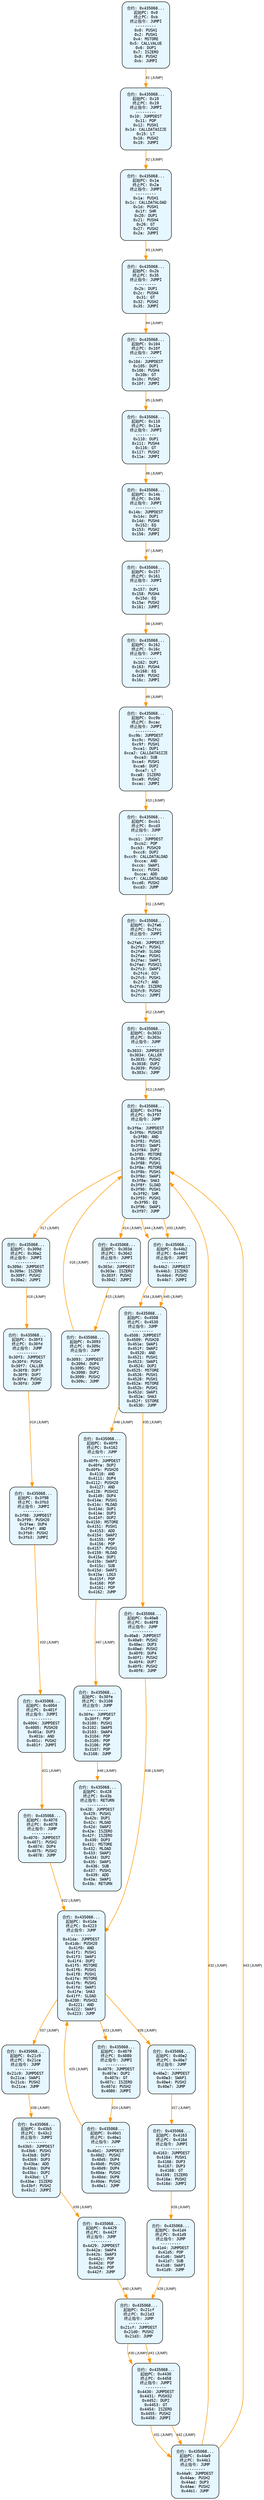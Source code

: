 digraph Contract_CFG {
    rankdir=TB;
    node [shape=box, style="filled, rounded", fontname="Monospace", fontsize=9, margin=0.15];
    edge [fontname="Arial", fontsize=8, penwidth=1.2];

    "block_0" [label="合约: 0x435068...
起始PC: 0x0
终止PC: 0xb
终止指令: JUMPI
---------
0x0: PUSH1
0x2: PUSH1
0x4: MSTORE
0x5: CALLVALUE
0x6: DUP1
0x7: ISZERO
0x8: PUSH2
0xb: JUMPI", fillcolor="#e6f7ff"];
    "block_10" [label="合约: 0x435068...
起始PC: 0x10
终止PC: 0x19
终止指令: JUMPI
---------
0x10: JUMPDEST
0x11: POP
0x12: PUSH1
0x14: CALLDATASIZE
0x15: LT
0x16: PUSH2
0x19: JUMPI", fillcolor="#e6f7ff"];
    "block_1a" [label="合约: 0x435068...
起始PC: 0x1a
终止PC: 0x2a
终止指令: JUMPI
---------
0x1a: PUSH1
0x1c: CALLDATALOAD
0x1d: PUSH1
0x1f: SHR
0x20: DUP1
0x21: PUSH4
0x26: GT
0x27: PUSH2
0x2a: JUMPI", fillcolor="#e6f7ff"];
    "block_2b" [label="合约: 0x435068...
起始PC: 0x2b
终止PC: 0x35
终止指令: JUMPI
---------
0x2b: DUP1
0x2c: PUSH4
0x31: GT
0x32: PUSH2
0x35: JUMPI", fillcolor="#e6f7ff"];
    "block_104" [label="合约: 0x435068...
起始PC: 0x104
终止PC: 0x10f
终止指令: JUMPI
---------
0x104: JUMPDEST
0x105: DUP1
0x106: PUSH4
0x10b: GT
0x10c: PUSH2
0x10f: JUMPI", fillcolor="#e6f7ff"];
    "block_110" [label="合约: 0x435068...
起始PC: 0x110
终止PC: 0x11a
终止指令: JUMPI
---------
0x110: DUP1
0x111: PUSH4
0x116: GT
0x117: PUSH2
0x11a: JUMPI", fillcolor="#e6f7ff"];
    "block_14b" [label="合约: 0x435068...
起始PC: 0x14b
终止PC: 0x156
终止指令: JUMPI
---------
0x14b: JUMPDEST
0x14c: DUP1
0x14d: PUSH4
0x152: EQ
0x153: PUSH2
0x156: JUMPI", fillcolor="#e6f7ff"];
    "block_157" [label="合约: 0x435068...
起始PC: 0x157
终止PC: 0x161
终止指令: JUMPI
---------
0x157: DUP1
0x158: PUSH4
0x15d: EQ
0x15e: PUSH2
0x161: JUMPI", fillcolor="#e6f7ff"];
    "block_162" [label="合约: 0x435068...
起始PC: 0x162
终止PC: 0x16c
终止指令: JUMPI
---------
0x162: DUP1
0x163: PUSH4
0x168: EQ
0x169: PUSH2
0x16c: JUMPI", fillcolor="#e6f7ff"];
    "block_c9b" [label="合约: 0x435068...
起始PC: 0xc9b
终止PC: 0xcac
终止指令: JUMPI
---------
0xc9b: JUMPDEST
0xc9c: PUSH2
0xc9f: PUSH1
0xca1: DUP1
0xca2: CALLDATASIZE
0xca3: SUB
0xca4: PUSH1
0xca6: DUP2
0xca7: LT
0xca8: ISZERO
0xca9: PUSH2
0xcac: JUMPI", fillcolor="#e6f7ff"];
    "block_cb1" [label="合约: 0x435068...
起始PC: 0xcb1
终止PC: 0xcd3
终止指令: JUMP
---------
0xcb1: JUMPDEST
0xcb2: POP
0xcb3: PUSH20
0xcc8: DUP2
0xcc9: CALLDATALOAD
0xcca: AND
0xccb: SWAP1
0xccc: PUSH1
0xcce: ADD
0xccf: CALLDATALOAD
0xcd0: PUSH2
0xcd3: JUMP", fillcolor="#e6f7ff"];
    "block_2fa6" [label="合约: 0x435068...
起始PC: 0x2fa6
终止PC: 0x2fcc
终止指令: JUMPI
---------
0x2fa6: JUMPDEST
0x2fa7: PUSH1
0x2fa9: SLOAD
0x2faa: PUSH1
0x2fac: SWAP1
0x2fad: PUSH21
0x2fc3: SWAP1
0x2fc4: DIV
0x2fc5: PUSH1
0x2fc7: AND
0x2fc8: ISZERO
0x2fc9: PUSH2
0x2fcc: JUMPI", fillcolor="#e6f7ff"];
    "block_3033" [label="合约: 0x435068...
起始PC: 0x3033
终止PC: 0x303c
终止指令: JUMP
---------
0x3033: JUMPDEST
0x3034: CALLER
0x3035: PUSH2
0x3038: DUP2
0x3039: PUSH2
0x303c: JUMP", fillcolor="#e6f7ff"];
    "block_3f6a" [label="合约: 0x435068...
起始PC: 0x3f6a
终止PC: 0x3f97
终止指令: JUMP
---------
0x3f6a: JUMPDEST
0x3f6b: PUSH20
0x3f80: AND
0x3f81: PUSH1
0x3f83: SWAP1
0x3f84: DUP2
0x3f85: MSTORE
0x3f86: PUSH1
0x3f88: PUSH1
0x3f8a: MSTORE
0x3f8b: PUSH1
0x3f8d: SWAP1
0x3f8e: SHA3
0x3f8f: SLOAD
0x3f90: PUSH1
0x3f92: SHR
0x3f93: PUSH1
0x3f95: EQ
0x3f96: SWAP1
0x3f97: JUMP", fillcolor="#e6f7ff"];
    "block_303d" [label="合约: 0x435068...
起始PC: 0x303d
终止PC: 0x3042
终止指令: JUMPI
---------
0x303d: JUMPDEST
0x303e: ISZERO
0x303f: PUSH2
0x3042: JUMPI", fillcolor="#e6f7ff"];
    "block_3093" [label="合约: 0x435068...
起始PC: 0x3093
终止PC: 0x309c
终止指令: JUMP
---------
0x3093: JUMPDEST
0x3094: DUP4
0x3095: PUSH2
0x3098: DUP2
0x3099: PUSH2
0x309c: JUMP", fillcolor="#e6f7ff"];
    "block_309d" [label="合约: 0x435068...
起始PC: 0x309d
终止PC: 0x30a2
终止指令: JUMPI
---------
0x309d: JUMPDEST
0x309e: ISZERO
0x309f: PUSH2
0x30a2: JUMPI", fillcolor="#e6f7ff"];
    "block_30f3" [label="合约: 0x435068...
起始PC: 0x30f3
终止PC: 0x30fd
终止指令: JUMP
---------
0x30f3: JUMPDEST
0x30f4: PUSH2
0x30f7: CALLER
0x30f8: DUP7
0x30f9: DUP7
0x30fa: PUSH2
0x30fd: JUMP", fillcolor="#e6f7ff"];
    "block_3f98" [label="合约: 0x435068...
起始PC: 0x3f98
终止PC: 0x3fb3
终止指令: JUMPI
---------
0x3f98: JUMPDEST
0x3f99: PUSH20
0x3fae: DUP4
0x3faf: AND
0x3fb0: PUSH2
0x3fb3: JUMPI", fillcolor="#e6f7ff"];
    "block_4004" [label="合约: 0x435068...
起始PC: 0x4004
终止PC: 0x401f
终止指令: JUMPI
---------
0x4004: JUMPDEST
0x4005: PUSH20
0x401a: DUP3
0x401b: AND
0x401c: PUSH2
0x401f: JUMPI", fillcolor="#e6f7ff"];
    "block_4070" [label="合约: 0x435068...
起始PC: 0x4070
终止PC: 0x4078
终止指令: JUMP
---------
0x4070: JUMPDEST
0x4071: PUSH2
0x4074: DUP4
0x4075: PUSH2
0x4078: JUMP", fillcolor="#e6f7ff"];
    "block_41da" [label="合约: 0x435068...
起始PC: 0x41da
终止PC: 0x4223
终止指令: JUMP
---------
0x41da: JUMPDEST
0x41db: PUSH20
0x41f0: AND
0x41f1: PUSH1
0x41f3: SWAP1
0x41f4: DUP2
0x41f5: MSTORE
0x41f6: PUSH1
0x41f8: PUSH1
0x41fa: MSTORE
0x41fb: PUSH1
0x41fd: SWAP1
0x41fe: SHA3
0x41ff: SLOAD
0x4200: PUSH32
0x4221: AND
0x4222: SWAP1
0x4223: JUMP", fillcolor="#e6f7ff"];
    "block_4079" [label="合约: 0x435068...
起始PC: 0x4079
终止PC: 0x4080
终止指令: JUMPI
---------
0x4079: JUMPDEST
0x407a: DUP2
0x407b: GT
0x407c: ISZERO
0x407d: PUSH2
0x4080: JUMPI", fillcolor="#e6f7ff"];
    "block_40d1" [label="合约: 0x435068...
起始PC: 0x40d1
终止PC: 0x40e1
终止指令: JUMP
---------
0x40d1: JUMPDEST
0x40d2: PUSH2
0x40d5: DUP4
0x40d6: PUSH2
0x40d9: DUP4
0x40da: PUSH2
0x40dd: DUP8
0x40de: PUSH2
0x40e1: JUMP", fillcolor="#e6f7ff"];
    "block_40e2" [label="合约: 0x435068...
起始PC: 0x40e2
终止PC: 0x40e7
终止指令: JUMP
---------
0x40e2: JUMPDEST
0x40e3: SWAP1
0x40e4: PUSH2
0x40e7: JUMP", fillcolor="#e6f7ff"];
    "block_4163" [label="合约: 0x435068...
起始PC: 0x4163
终止PC: 0x416d
终止指令: JUMPI
---------
0x4163: JUMPDEST
0x4164: PUSH1
0x4166: DUP3
0x4167: DUP3
0x4168: GT
0x4169: ISZERO
0x416a: PUSH2
0x416d: JUMPI", fillcolor="#e6f7ff"];
    "block_41d4" [label="合约: 0x435068...
起始PC: 0x41d4
终止PC: 0x41d9
终止指令: JUMP
---------
0x41d4: JUMPDEST
0x41d5: POP
0x41d6: SWAP1
0x41d7: SUB
0x41d8: SWAP1
0x41d9: JUMP", fillcolor="#e6f7ff"];
    "block_21cf" [label="合约: 0x435068...
起始PC: 0x21cf
终止PC: 0x21d3
终止指令: JUMP
---------
0x21cf: JUMPDEST
0x21d0: PUSH2
0x21d3: JUMP", fillcolor="#e6f7ff"];
    "block_4430" [label="合约: 0x435068...
起始PC: 0x4430
终止PC: 0x4458
终止指令: JUMPI
---------
0x4430: JUMPDEST
0x4431: PUSH32
0x4452: DUP2
0x4453: GT
0x4454: ISZERO
0x4455: PUSH2
0x4458: JUMPI", fillcolor="#e6f7ff"];
    "block_44a9" [label="合约: 0x435068...
起始PC: 0x44a9
终止PC: 0x44b1
终止指令: JUMP
---------
0x44a9: JUMPDEST
0x44aa: PUSH2
0x44ad: DUP3
0x44ae: PUSH2
0x44b1: JUMP", fillcolor="#e6f7ff"];
    "block_44b2" [label="合约: 0x435068...
起始PC: 0x44b2
终止PC: 0x44b7
终止指令: JUMPI
---------
0x44b2: JUMPDEST
0x44b3: ISZERO
0x44b4: PUSH2
0x44b7: JUMPI", fillcolor="#e6f7ff"];
    "block_4508" [label="合约: 0x435068...
起始PC: 0x4508
终止PC: 0x4530
终止指令: JUMP
---------
0x4508: JUMPDEST
0x4509: PUSH20
0x451e: SWAP1
0x451f: SWAP2
0x4520: AND
0x4521: PUSH1
0x4523: SWAP1
0x4524: DUP2
0x4525: MSTORE
0x4526: PUSH1
0x4528: PUSH1
0x452a: MSTORE
0x452b: PUSH1
0x452d: SWAP1
0x452e: SHA3
0x452f: SSTORE
0x4530: JUMP", fillcolor="#e6f7ff"];
    "block_40e8" [label="合约: 0x435068...
起始PC: 0x40e8
终止PC: 0x40f8
终止指令: JUMP
---------
0x40e8: JUMPDEST
0x40e9: PUSH2
0x40ec: DUP3
0x40ed: PUSH2
0x40f0: DUP4
0x40f1: PUSH2
0x40f4: DUP7
0x40f5: PUSH2
0x40f8: JUMP", fillcolor="#e6f7ff"];
    "block_21c9" [label="合约: 0x435068...
起始PC: 0x21c9
终止PC: 0x21ce
终止指令: JUMP
---------
0x21c9: JUMPDEST
0x21ca: SWAP1
0x21cb: PUSH2
0x21ce: JUMP", fillcolor="#e6f7ff"];
    "block_43b5" [label="合约: 0x435068...
起始PC: 0x43b5
终止PC: 0x43c2
终止指令: JUMPI
---------
0x43b5: JUMPDEST
0x43b6: PUSH1
0x43b8: DUP3
0x43b9: DUP3
0x43ba: ADD
0x43bb: DUP4
0x43bc: DUP2
0x43bd: LT
0x43be: ISZERO
0x43bf: PUSH2
0x43c2: JUMPI", fillcolor="#e6f7ff"];
    "block_4429" [label="合约: 0x435068...
起始PC: 0x4429
终止PC: 0x442f
终止指令: JUMP
---------
0x4429: JUMPDEST
0x442a: SWAP4
0x442b: SWAP3
0x442c: POP
0x442d: POP
0x442e: POP
0x442f: JUMP", fillcolor="#e6f7ff"];
    "block_40f9" [label="合约: 0x435068...
起始PC: 0x40f9
终止PC: 0x4162
终止指令: JUMP
---------
0x40f9: JUMPDEST
0x40fa: DUP2
0x40fb: PUSH20
0x4110: AND
0x4111: DUP4
0x4112: PUSH20
0x4127: AND
0x4128: PUSH32
0x4149: DUP4
0x414a: PUSH1
0x414c: MLOAD
0x414d: DUP1
0x414e: DUP3
0x414f: DUP2
0x4150: MSTORE
0x4151: PUSH1
0x4153: ADD
0x4154: SWAP2
0x4155: POP
0x4156: POP
0x4157: PUSH1
0x4159: MLOAD
0x415a: DUP1
0x415b: SWAP2
0x415c: SUB
0x415d: SWAP1
0x415e: LOG3
0x415f: POP
0x4160: POP
0x4161: POP
0x4162: JUMP", fillcolor="#e6f7ff"];
    "block_30fe" [label="合约: 0x435068...
起始PC: 0x30fe
终止PC: 0x3108
终止指令: JUMP
---------
0x30fe: JUMPDEST
0x30ff: POP
0x3100: PUSH1
0x3102: SWAP5
0x3103: SWAP4
0x3104: POP
0x3105: POP
0x3106: POP
0x3107: POP
0x3108: JUMP", fillcolor="#e6f7ff"];
    "block_428" [label="合约: 0x435068...
起始PC: 0x428
终止PC: 0x43b
终止指令: RETURN
---------
0x428: JUMPDEST
0x429: PUSH1
0x42b: DUP1
0x42c: MLOAD
0x42d: SWAP2
0x42e: ISZERO
0x42f: ISZERO
0x430: DUP3
0x431: MSTORE
0x432: MLOAD
0x433: SWAP1
0x434: DUP2
0x435: SWAP1
0x436: SUB
0x437: PUSH1
0x439: ADD
0x43a: SWAP1
0x43b: RETURN", fillcolor="#e6f7ff"];

    "block_0" -> "block_10" [label="#1 (JUMP)", color="#ff9800"];
    "block_10" -> "block_1a" [label="#2 (JUMP)", color="#ff9800"];
    "block_1a" -> "block_2b" [label="#3 (JUMP)", color="#ff9800"];
    "block_2b" -> "block_104" [label="#4 (JUMP)", color="#ff9800"];
    "block_104" -> "block_110" [label="#5 (JUMP)", color="#ff9800"];
    "block_110" -> "block_14b" [label="#6 (JUMP)", color="#ff9800"];
    "block_14b" -> "block_157" [label="#7 (JUMP)", color="#ff9800"];
    "block_157" -> "block_162" [label="#8 (JUMP)", color="#ff9800"];
    "block_162" -> "block_c9b" [label="#9 (JUMP)", color="#ff9800"];
    "block_c9b" -> "block_cb1" [label="#10 (JUMP)", color="#ff9800"];
    "block_cb1" -> "block_2fa6" [label="#11 (JUMP)", color="#ff9800"];
    "block_2fa6" -> "block_3033" [label="#12 (JUMP)", color="#ff9800"];
    "block_3033" -> "block_3f6a" [label="#13 (JUMP)", color="#ff9800"];
    "block_3f6a" -> "block_303d" [label="#14 (JUMP)", color="#ff9800"];
    "block_303d" -> "block_3093" [label="#15 (JUMP)", color="#ff9800"];
    "block_3093" -> "block_3f6a" [label="#16 (JUMP)", color="#ff9800"];
    "block_3f6a" -> "block_309d" [label="#17 (JUMP)", color="#ff9800"];
    "block_309d" -> "block_30f3" [label="#18 (JUMP)", color="#ff9800"];
    "block_30f3" -> "block_3f98" [label="#19 (JUMP)", color="#ff9800"];
    "block_3f98" -> "block_4004" [label="#20 (JUMP)", color="#ff9800"];
    "block_4004" -> "block_4070" [label="#21 (JUMP)", color="#ff9800"];
    "block_4070" -> "block_41da" [label="#22 (JUMP)", color="#ff9800"];
    "block_41da" -> "block_4079" [label="#23 (JUMP)", color="#ff9800"];
    "block_4079" -> "block_40d1" [label="#24 (JUMP)", color="#ff9800"];
    "block_40d1" -> "block_41da" [label="#25 (JUMP)", color="#ff9800"];
    "block_41da" -> "block_40e2" [label="#26 (JUMP)", color="#ff9800"];
    "block_40e2" -> "block_4163" [label="#27 (JUMP)", color="#ff9800"];
    "block_4163" -> "block_41d4" [label="#28 (JUMP)", color="#ff9800"];
    "block_41d4" -> "block_21cf" [label="#29 (JUMP)", color="#ff9800"];
    "block_21cf" -> "block_4430" [label="#30 (JUMP)", color="#ff9800"];
    "block_4430" -> "block_44a9" [label="#31 (JUMP)", color="#ff9800"];
    "block_44a9" -> "block_3f6a" [label="#32 (JUMP)", color="#ff9800"];
    "block_3f6a" -> "block_44b2" [label="#33 (JUMP)", color="#ff9800"];
    "block_44b2" -> "block_4508" [label="#34 (JUMP)", color="#ff9800"];
    "block_4508" -> "block_40e8" [label="#35 (JUMP)", color="#ff9800"];
    "block_40e8" -> "block_41da" [label="#36 (JUMP)", color="#ff9800"];
    "block_41da" -> "block_21c9" [label="#37 (JUMP)", color="#ff9800"];
    "block_21c9" -> "block_43b5" [label="#38 (JUMP)", color="#ff9800"];
    "block_43b5" -> "block_4429" [label="#39 (JUMP)", color="#ff9800"];
    "block_4429" -> "block_21cf" [label="#40 (JUMP)", color="#ff9800"];
    "block_21cf" -> "block_4430" [label="#41 (JUMP)", color="#ff9800"];
    "block_4430" -> "block_44a9" [label="#42 (JUMP)", color="#ff9800"];
    "block_44a9" -> "block_3f6a" [label="#43 (JUMP)", color="#ff9800"];
    "block_3f6a" -> "block_44b2" [label="#44 (JUMP)", color="#ff9800"];
    "block_44b2" -> "block_4508" [label="#45 (JUMP)", color="#ff9800"];
    "block_4508" -> "block_40f9" [label="#46 (JUMP)", color="#ff9800"];
    "block_40f9" -> "block_30fe" [label="#47 (JUMP)", color="#ff9800"];
    "block_30fe" -> "block_428" [label="#48 (JUMP)", color="#ff9800"];
}